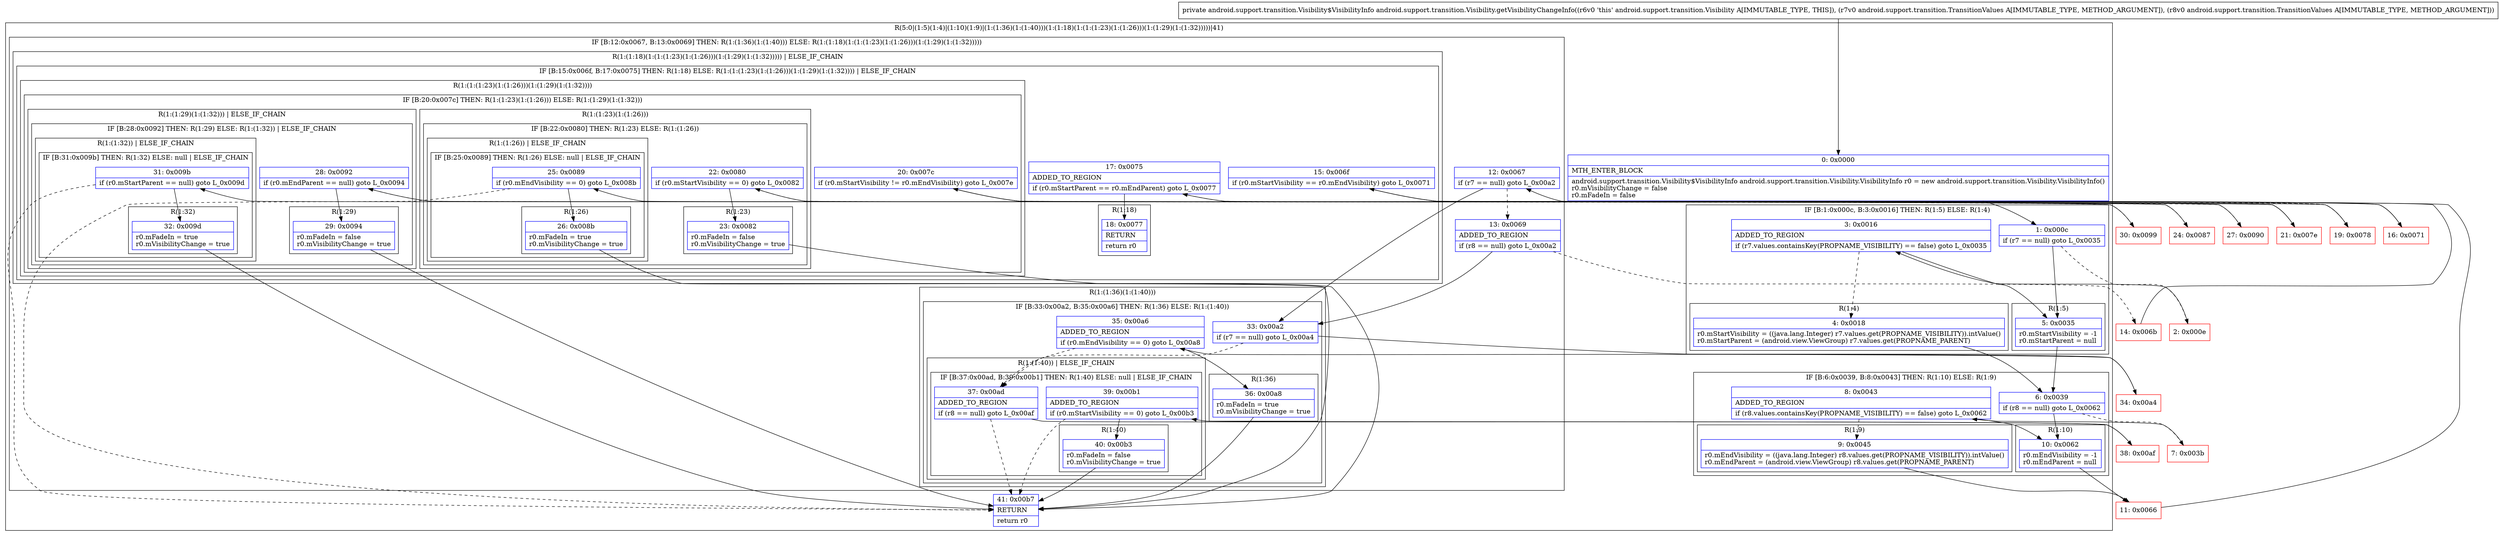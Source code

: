 digraph "CFG forandroid.support.transition.Visibility.getVisibilityChangeInfo(Landroid\/support\/transition\/TransitionValues;Landroid\/support\/transition\/TransitionValues;)Landroid\/support\/transition\/Visibility$VisibilityInfo;" {
subgraph cluster_Region_1004078514 {
label = "R(5:0|(1:5)(1:4)|(1:10)(1:9)|(1:(1:36)(1:(1:40)))(1:(1:18)(1:(1:(1:23)(1:(1:26)))(1:(1:29)(1:(1:32)))))|41)";
node [shape=record,color=blue];
Node_0 [shape=record,label="{0\:\ 0x0000|MTH_ENTER_BLOCK\l|android.support.transition.Visibility$VisibilityInfo android.support.transition.Visibility.VisibilityInfo r0 = new android.support.transition.Visibility.VisibilityInfo()\lr0.mVisibilityChange = false\lr0.mFadeIn = false\l}"];
subgraph cluster_IfRegion_957274544 {
label = "IF [B:1:0x000c, B:3:0x0016] THEN: R(1:5) ELSE: R(1:4)";
node [shape=record,color=blue];
Node_1 [shape=record,label="{1\:\ 0x000c|if (r7 == null) goto L_0x0035\l}"];
Node_3 [shape=record,label="{3\:\ 0x0016|ADDED_TO_REGION\l|if (r7.values.containsKey(PROPNAME_VISIBILITY) == false) goto L_0x0035\l}"];
subgraph cluster_Region_2086152279 {
label = "R(1:5)";
node [shape=record,color=blue];
Node_5 [shape=record,label="{5\:\ 0x0035|r0.mStartVisibility = \-1\lr0.mStartParent = null\l}"];
}
subgraph cluster_Region_1261566560 {
label = "R(1:4)";
node [shape=record,color=blue];
Node_4 [shape=record,label="{4\:\ 0x0018|r0.mStartVisibility = ((java.lang.Integer) r7.values.get(PROPNAME_VISIBILITY)).intValue()\lr0.mStartParent = (android.view.ViewGroup) r7.values.get(PROPNAME_PARENT)\l}"];
}
}
subgraph cluster_IfRegion_1240883221 {
label = "IF [B:6:0x0039, B:8:0x0043] THEN: R(1:10) ELSE: R(1:9)";
node [shape=record,color=blue];
Node_6 [shape=record,label="{6\:\ 0x0039|if (r8 == null) goto L_0x0062\l}"];
Node_8 [shape=record,label="{8\:\ 0x0043|ADDED_TO_REGION\l|if (r8.values.containsKey(PROPNAME_VISIBILITY) == false) goto L_0x0062\l}"];
subgraph cluster_Region_1409875612 {
label = "R(1:10)";
node [shape=record,color=blue];
Node_10 [shape=record,label="{10\:\ 0x0062|r0.mEndVisibility = \-1\lr0.mEndParent = null\l}"];
}
subgraph cluster_Region_655332666 {
label = "R(1:9)";
node [shape=record,color=blue];
Node_9 [shape=record,label="{9\:\ 0x0045|r0.mEndVisibility = ((java.lang.Integer) r8.values.get(PROPNAME_VISIBILITY)).intValue()\lr0.mEndParent = (android.view.ViewGroup) r8.values.get(PROPNAME_PARENT)\l}"];
}
}
subgraph cluster_IfRegion_1312941808 {
label = "IF [B:12:0x0067, B:13:0x0069] THEN: R(1:(1:36)(1:(1:40))) ELSE: R(1:(1:18)(1:(1:(1:23)(1:(1:26)))(1:(1:29)(1:(1:32)))))";
node [shape=record,color=blue];
Node_12 [shape=record,label="{12\:\ 0x0067|if (r7 == null) goto L_0x00a2\l}"];
Node_13 [shape=record,label="{13\:\ 0x0069|ADDED_TO_REGION\l|if (r8 == null) goto L_0x00a2\l}"];
subgraph cluster_Region_229114277 {
label = "R(1:(1:36)(1:(1:40)))";
node [shape=record,color=blue];
subgraph cluster_IfRegion_438831900 {
label = "IF [B:33:0x00a2, B:35:0x00a6] THEN: R(1:36) ELSE: R(1:(1:40))";
node [shape=record,color=blue];
Node_33 [shape=record,label="{33\:\ 0x00a2|if (r7 == null) goto L_0x00a4\l}"];
Node_35 [shape=record,label="{35\:\ 0x00a6|ADDED_TO_REGION\l|if (r0.mEndVisibility == 0) goto L_0x00a8\l}"];
subgraph cluster_Region_1577976003 {
label = "R(1:36)";
node [shape=record,color=blue];
Node_36 [shape=record,label="{36\:\ 0x00a8|r0.mFadeIn = true\lr0.mVisibilityChange = true\l}"];
}
subgraph cluster_Region_1109695225 {
label = "R(1:(1:40)) | ELSE_IF_CHAIN\l";
node [shape=record,color=blue];
subgraph cluster_IfRegion_1306651008 {
label = "IF [B:37:0x00ad, B:39:0x00b1] THEN: R(1:40) ELSE: null | ELSE_IF_CHAIN\l";
node [shape=record,color=blue];
Node_37 [shape=record,label="{37\:\ 0x00ad|ADDED_TO_REGION\l|if (r8 == null) goto L_0x00af\l}"];
Node_39 [shape=record,label="{39\:\ 0x00b1|ADDED_TO_REGION\l|if (r0.mStartVisibility == 0) goto L_0x00b3\l}"];
subgraph cluster_Region_379323203 {
label = "R(1:40)";
node [shape=record,color=blue];
Node_40 [shape=record,label="{40\:\ 0x00b3|r0.mFadeIn = false\lr0.mVisibilityChange = true\l}"];
}
}
}
}
}
subgraph cluster_Region_950578272 {
label = "R(1:(1:18)(1:(1:(1:23)(1:(1:26)))(1:(1:29)(1:(1:32))))) | ELSE_IF_CHAIN\l";
node [shape=record,color=blue];
subgraph cluster_IfRegion_1278642791 {
label = "IF [B:15:0x006f, B:17:0x0075] THEN: R(1:18) ELSE: R(1:(1:(1:23)(1:(1:26)))(1:(1:29)(1:(1:32)))) | ELSE_IF_CHAIN\l";
node [shape=record,color=blue];
Node_15 [shape=record,label="{15\:\ 0x006f|if (r0.mStartVisibility == r0.mEndVisibility) goto L_0x0071\l}"];
Node_17 [shape=record,label="{17\:\ 0x0075|ADDED_TO_REGION\l|if (r0.mStartParent == r0.mEndParent) goto L_0x0077\l}"];
subgraph cluster_Region_1645253434 {
label = "R(1:18)";
node [shape=record,color=blue];
Node_18 [shape=record,label="{18\:\ 0x0077|RETURN\l|return r0\l}"];
}
subgraph cluster_Region_2032122851 {
label = "R(1:(1:(1:23)(1:(1:26)))(1:(1:29)(1:(1:32))))";
node [shape=record,color=blue];
subgraph cluster_IfRegion_553638673 {
label = "IF [B:20:0x007c] THEN: R(1:(1:23)(1:(1:26))) ELSE: R(1:(1:29)(1:(1:32)))";
node [shape=record,color=blue];
Node_20 [shape=record,label="{20\:\ 0x007c|if (r0.mStartVisibility != r0.mEndVisibility) goto L_0x007e\l}"];
subgraph cluster_Region_888612940 {
label = "R(1:(1:23)(1:(1:26)))";
node [shape=record,color=blue];
subgraph cluster_IfRegion_1443840598 {
label = "IF [B:22:0x0080] THEN: R(1:23) ELSE: R(1:(1:26))";
node [shape=record,color=blue];
Node_22 [shape=record,label="{22\:\ 0x0080|if (r0.mStartVisibility == 0) goto L_0x0082\l}"];
subgraph cluster_Region_781360962 {
label = "R(1:23)";
node [shape=record,color=blue];
Node_23 [shape=record,label="{23\:\ 0x0082|r0.mFadeIn = false\lr0.mVisibilityChange = true\l}"];
}
subgraph cluster_Region_1382195065 {
label = "R(1:(1:26)) | ELSE_IF_CHAIN\l";
node [shape=record,color=blue];
subgraph cluster_IfRegion_1224556777 {
label = "IF [B:25:0x0089] THEN: R(1:26) ELSE: null | ELSE_IF_CHAIN\l";
node [shape=record,color=blue];
Node_25 [shape=record,label="{25\:\ 0x0089|if (r0.mEndVisibility == 0) goto L_0x008b\l}"];
subgraph cluster_Region_369376692 {
label = "R(1:26)";
node [shape=record,color=blue];
Node_26 [shape=record,label="{26\:\ 0x008b|r0.mFadeIn = true\lr0.mVisibilityChange = true\l}"];
}
}
}
}
}
subgraph cluster_Region_802480889 {
label = "R(1:(1:29)(1:(1:32))) | ELSE_IF_CHAIN\l";
node [shape=record,color=blue];
subgraph cluster_IfRegion_976601296 {
label = "IF [B:28:0x0092] THEN: R(1:29) ELSE: R(1:(1:32)) | ELSE_IF_CHAIN\l";
node [shape=record,color=blue];
Node_28 [shape=record,label="{28\:\ 0x0092|if (r0.mEndParent == null) goto L_0x0094\l}"];
subgraph cluster_Region_6762587 {
label = "R(1:29)";
node [shape=record,color=blue];
Node_29 [shape=record,label="{29\:\ 0x0094|r0.mFadeIn = false\lr0.mVisibilityChange = true\l}"];
}
subgraph cluster_Region_722506819 {
label = "R(1:(1:32)) | ELSE_IF_CHAIN\l";
node [shape=record,color=blue];
subgraph cluster_IfRegion_574608054 {
label = "IF [B:31:0x009b] THEN: R(1:32) ELSE: null | ELSE_IF_CHAIN\l";
node [shape=record,color=blue];
Node_31 [shape=record,label="{31\:\ 0x009b|if (r0.mStartParent == null) goto L_0x009d\l}"];
subgraph cluster_Region_358720216 {
label = "R(1:32)";
node [shape=record,color=blue];
Node_32 [shape=record,label="{32\:\ 0x009d|r0.mFadeIn = true\lr0.mVisibilityChange = true\l}"];
}
}
}
}
}
}
}
}
}
}
Node_41 [shape=record,label="{41\:\ 0x00b7|RETURN\l|return r0\l}"];
}
Node_2 [shape=record,color=red,label="{2\:\ 0x000e}"];
Node_7 [shape=record,color=red,label="{7\:\ 0x003b}"];
Node_11 [shape=record,color=red,label="{11\:\ 0x0066}"];
Node_14 [shape=record,color=red,label="{14\:\ 0x006b}"];
Node_16 [shape=record,color=red,label="{16\:\ 0x0071}"];
Node_19 [shape=record,color=red,label="{19\:\ 0x0078}"];
Node_21 [shape=record,color=red,label="{21\:\ 0x007e}"];
Node_24 [shape=record,color=red,label="{24\:\ 0x0087}"];
Node_27 [shape=record,color=red,label="{27\:\ 0x0090}"];
Node_30 [shape=record,color=red,label="{30\:\ 0x0099}"];
Node_34 [shape=record,color=red,label="{34\:\ 0x00a4}"];
Node_38 [shape=record,color=red,label="{38\:\ 0x00af}"];
MethodNode[shape=record,label="{private android.support.transition.Visibility$VisibilityInfo android.support.transition.Visibility.getVisibilityChangeInfo((r6v0 'this' android.support.transition.Visibility A[IMMUTABLE_TYPE, THIS]), (r7v0 android.support.transition.TransitionValues A[IMMUTABLE_TYPE, METHOD_ARGUMENT]), (r8v0 android.support.transition.TransitionValues A[IMMUTABLE_TYPE, METHOD_ARGUMENT])) }"];
MethodNode -> Node_0;
Node_0 -> Node_1;
Node_1 -> Node_2[style=dashed];
Node_1 -> Node_5;
Node_3 -> Node_4[style=dashed];
Node_3 -> Node_5;
Node_5 -> Node_6;
Node_4 -> Node_6;
Node_6 -> Node_7[style=dashed];
Node_6 -> Node_10;
Node_8 -> Node_9[style=dashed];
Node_8 -> Node_10;
Node_10 -> Node_11;
Node_9 -> Node_11;
Node_12 -> Node_13[style=dashed];
Node_12 -> Node_33;
Node_13 -> Node_14[style=dashed];
Node_13 -> Node_33;
Node_33 -> Node_34;
Node_33 -> Node_37[style=dashed];
Node_35 -> Node_36;
Node_35 -> Node_37[style=dashed];
Node_36 -> Node_41;
Node_37 -> Node_38;
Node_37 -> Node_41[style=dashed];
Node_39 -> Node_40;
Node_39 -> Node_41[style=dashed];
Node_40 -> Node_41;
Node_15 -> Node_16;
Node_15 -> Node_19[style=dashed];
Node_17 -> Node_18;
Node_17 -> Node_19[style=dashed];
Node_20 -> Node_21;
Node_20 -> Node_27[style=dashed];
Node_22 -> Node_23;
Node_22 -> Node_24[style=dashed];
Node_23 -> Node_41;
Node_25 -> Node_26;
Node_25 -> Node_41[style=dashed];
Node_26 -> Node_41;
Node_28 -> Node_29;
Node_28 -> Node_30[style=dashed];
Node_29 -> Node_41;
Node_31 -> Node_32;
Node_31 -> Node_41[style=dashed];
Node_32 -> Node_41;
Node_2 -> Node_3;
Node_7 -> Node_8;
Node_11 -> Node_12;
Node_14 -> Node_15;
Node_16 -> Node_17;
Node_19 -> Node_20;
Node_21 -> Node_22;
Node_24 -> Node_25;
Node_27 -> Node_28;
Node_30 -> Node_31;
Node_34 -> Node_35;
Node_38 -> Node_39;
}

